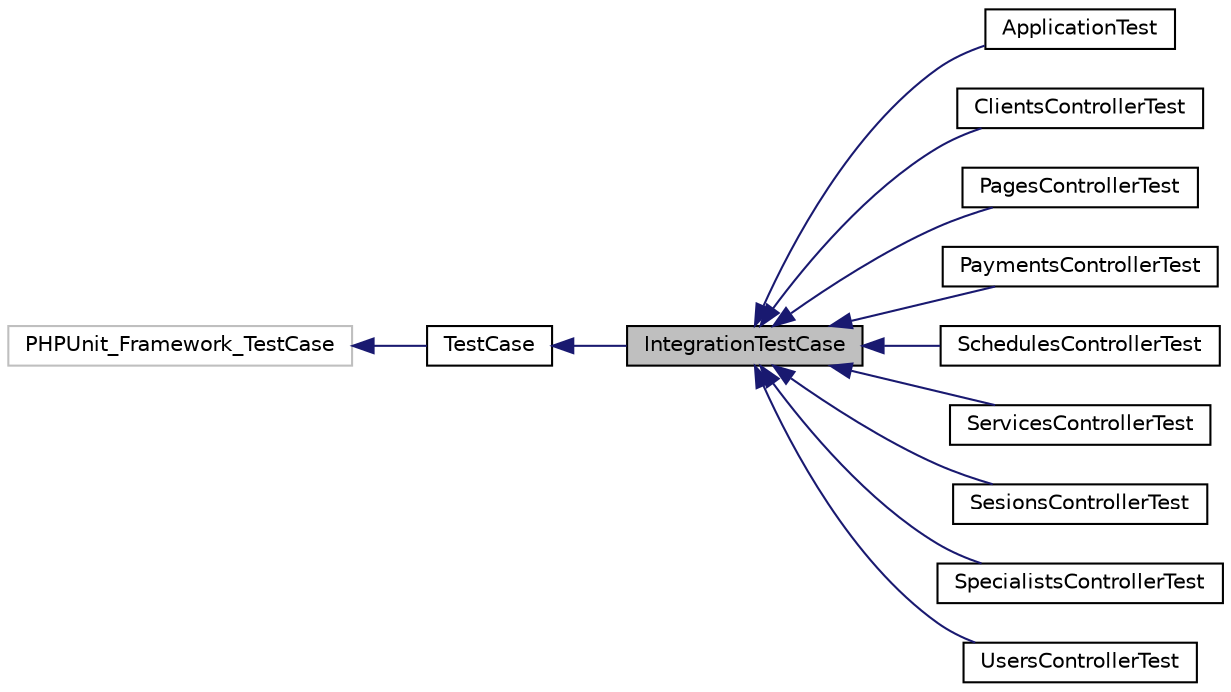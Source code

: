 digraph "IntegrationTestCase"
{
  edge [fontname="Helvetica",fontsize="10",labelfontname="Helvetica",labelfontsize="10"];
  node [fontname="Helvetica",fontsize="10",shape=record];
  rankdir="LR";
  Node1 [label="IntegrationTestCase",height=0.2,width=0.4,color="black", fillcolor="grey75", style="filled", fontcolor="black"];
  Node2 -> Node1 [dir="back",color="midnightblue",fontsize="10",style="solid",fontname="Helvetica"];
  Node2 [label="TestCase",height=0.2,width=0.4,color="black", fillcolor="white", style="filled",URL="$class_cake_1_1_test_suite_1_1_test_case.html"];
  Node3 -> Node2 [dir="back",color="midnightblue",fontsize="10",style="solid",fontname="Helvetica"];
  Node3 [label="PHPUnit_Framework_TestCase",height=0.2,width=0.4,color="grey75", fillcolor="white", style="filled"];
  Node1 -> Node4 [dir="back",color="midnightblue",fontsize="10",style="solid",fontname="Helvetica"];
  Node4 [label="ApplicationTest",height=0.2,width=0.4,color="black", fillcolor="white", style="filled",URL="$class_app_1_1_test_1_1_test_case_1_1_application_test.html"];
  Node1 -> Node5 [dir="back",color="midnightblue",fontsize="10",style="solid",fontname="Helvetica"];
  Node5 [label="ClientsControllerTest",height=0.2,width=0.4,color="black", fillcolor="white", style="filled",URL="$class_app_1_1_test_1_1_test_case_1_1_controller_1_1_clients_controller_test.html"];
  Node1 -> Node6 [dir="back",color="midnightblue",fontsize="10",style="solid",fontname="Helvetica"];
  Node6 [label="PagesControllerTest",height=0.2,width=0.4,color="black", fillcolor="white", style="filled",URL="$class_app_1_1_test_1_1_test_case_1_1_controller_1_1_pages_controller_test.html"];
  Node1 -> Node7 [dir="back",color="midnightblue",fontsize="10",style="solid",fontname="Helvetica"];
  Node7 [label="PaymentsControllerTest",height=0.2,width=0.4,color="black", fillcolor="white", style="filled",URL="$class_app_1_1_test_1_1_test_case_1_1_controller_1_1_payments_controller_test.html"];
  Node1 -> Node8 [dir="back",color="midnightblue",fontsize="10",style="solid",fontname="Helvetica"];
  Node8 [label="SchedulesControllerTest",height=0.2,width=0.4,color="black", fillcolor="white", style="filled",URL="$class_app_1_1_test_1_1_test_case_1_1_controller_1_1_schedules_controller_test.html"];
  Node1 -> Node9 [dir="back",color="midnightblue",fontsize="10",style="solid",fontname="Helvetica"];
  Node9 [label="ServicesControllerTest",height=0.2,width=0.4,color="black", fillcolor="white", style="filled",URL="$class_app_1_1_test_1_1_test_case_1_1_controller_1_1_services_controller_test.html"];
  Node1 -> Node10 [dir="back",color="midnightblue",fontsize="10",style="solid",fontname="Helvetica"];
  Node10 [label="SesionsControllerTest",height=0.2,width=0.4,color="black", fillcolor="white", style="filled",URL="$class_app_1_1_test_1_1_test_case_1_1_controller_1_1_sesions_controller_test.html"];
  Node1 -> Node11 [dir="back",color="midnightblue",fontsize="10",style="solid",fontname="Helvetica"];
  Node11 [label="SpecialistsControllerTest",height=0.2,width=0.4,color="black", fillcolor="white", style="filled",URL="$class_app_1_1_test_1_1_test_case_1_1_controller_1_1_specialists_controller_test.html"];
  Node1 -> Node12 [dir="back",color="midnightblue",fontsize="10",style="solid",fontname="Helvetica"];
  Node12 [label="UsersControllerTest",height=0.2,width=0.4,color="black", fillcolor="white", style="filled",URL="$class_app_1_1_test_1_1_test_case_1_1_controller_1_1_users_controller_test.html"];
}
